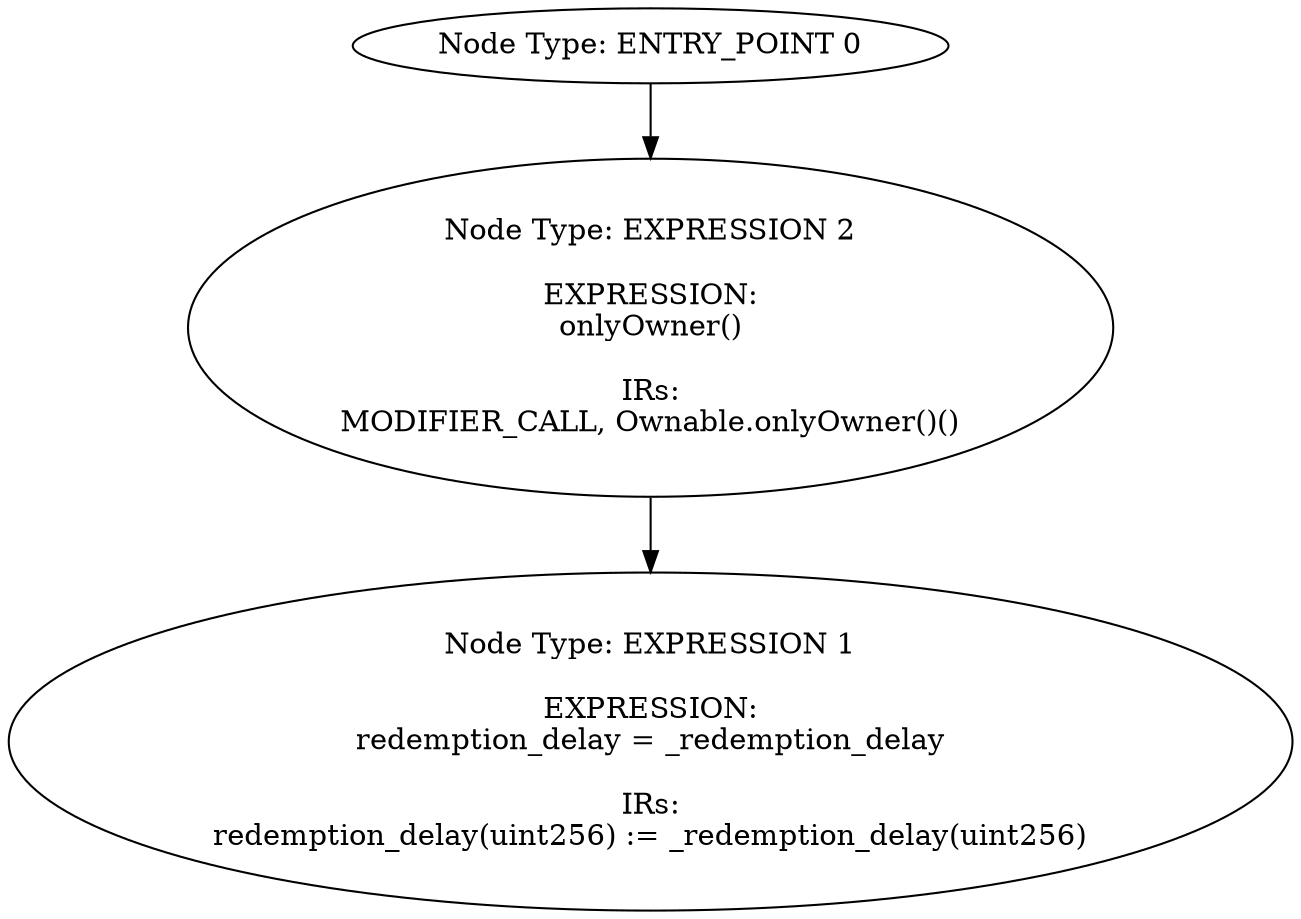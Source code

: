 digraph{
0[label="Node Type: ENTRY_POINT 0
"];
0->2;
1[label="Node Type: EXPRESSION 1

EXPRESSION:
redemption_delay = _redemption_delay

IRs:
redemption_delay(uint256) := _redemption_delay(uint256)"];
2[label="Node Type: EXPRESSION 2

EXPRESSION:
onlyOwner()

IRs:
MODIFIER_CALL, Ownable.onlyOwner()()"];
2->1;
}
